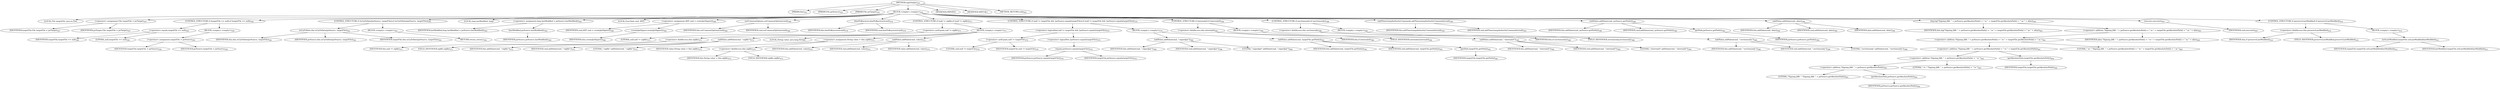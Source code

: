 digraph "signOneJar" {  
"499" [label = <(METHOD,signOneJar)<SUB>353</SUB>> ]
"32" [label = <(PARAM,this)<SUB>353</SUB>> ]
"500" [label = <(PARAM,File jarSource)<SUB>353</SUB>> ]
"501" [label = <(PARAM,File jarTarget)<SUB>353</SUB>> ]
"502" [label = <(BLOCK,&lt;empty&gt;,&lt;empty&gt;)<SUB>354</SUB>> ]
"503" [label = <(LOCAL,File targetFile: java.io.File)> ]
"504" [label = <(&lt;operator&gt;.assignment,File targetFile = jarTarget)<SUB>357</SUB>> ]
"505" [label = <(IDENTIFIER,targetFile,File targetFile = jarTarget)<SUB>357</SUB>> ]
"506" [label = <(IDENTIFIER,jarTarget,File targetFile = jarTarget)<SUB>357</SUB>> ]
"507" [label = <(CONTROL_STRUCTURE,if (targetFile == null),if (targetFile == null))<SUB>358</SUB>> ]
"508" [label = <(&lt;operator&gt;.equals,targetFile == null)<SUB>358</SUB>> ]
"509" [label = <(IDENTIFIER,targetFile,targetFile == null)<SUB>358</SUB>> ]
"510" [label = <(LITERAL,null,targetFile == null)<SUB>358</SUB>> ]
"511" [label = <(BLOCK,&lt;empty&gt;,&lt;empty&gt;)<SUB>358</SUB>> ]
"512" [label = <(&lt;operator&gt;.assignment,targetFile = jarSource)<SUB>359</SUB>> ]
"513" [label = <(IDENTIFIER,targetFile,targetFile = jarSource)<SUB>359</SUB>> ]
"514" [label = <(IDENTIFIER,jarSource,targetFile = jarSource)<SUB>359</SUB>> ]
"515" [label = <(CONTROL_STRUCTURE,if (isUpToDate(jarSource, targetFile)),if (isUpToDate(jarSource, targetFile)))<SUB>361</SUB>> ]
"516" [label = <(isUpToDate,this.isUpToDate(jarSource, targetFile))<SUB>361</SUB>> ]
"31" [label = <(IDENTIFIER,this,this.isUpToDate(jarSource, targetFile))<SUB>361</SUB>> ]
"517" [label = <(IDENTIFIER,jarSource,this.isUpToDate(jarSource, targetFile))<SUB>361</SUB>> ]
"518" [label = <(IDENTIFIER,targetFile,this.isUpToDate(jarSource, targetFile))<SUB>361</SUB>> ]
"519" [label = <(BLOCK,&lt;empty&gt;,&lt;empty&gt;)<SUB>361</SUB>> ]
"520" [label = <(RETURN,return;,return;)<SUB>362</SUB>> ]
"521" [label = <(LOCAL,long lastModified: long)> ]
"522" [label = <(&lt;operator&gt;.assignment,long lastModified = jarSource.lastModified())<SUB>365</SUB>> ]
"523" [label = <(IDENTIFIER,lastModified,long lastModified = jarSource.lastModified())<SUB>365</SUB>> ]
"524" [label = <(lastModified,jarSource.lastModified())<SUB>365</SUB>> ]
"525" [label = <(IDENTIFIER,jarSource,jarSource.lastModified())<SUB>365</SUB>> ]
"526" [label = <(LOCAL,ExecTask cmd: ANY)> ]
"527" [label = <(&lt;operator&gt;.assignment,ANY cmd = createJarSigner())<SUB>366</SUB>> ]
"528" [label = <(IDENTIFIER,cmd,ANY cmd = createJarSigner())<SUB>366</SUB>> ]
"529" [label = <(createJarSigner,createJarSigner())<SUB>366</SUB>> ]
"33" [label = <(IDENTIFIER,this,createJarSigner())<SUB>366</SUB>> ]
"530" [label = <(setCommonOptions,setCommonOptions(cmd))<SUB>368</SUB>> ]
"34" [label = <(IDENTIFIER,this,setCommonOptions(cmd))<SUB>368</SUB>> ]
"531" [label = <(IDENTIFIER,cmd,setCommonOptions(cmd))<SUB>368</SUB>> ]
"532" [label = <(bindToKeystore,bindToKeystore(cmd))<SUB>370</SUB>> ]
"35" [label = <(IDENTIFIER,this,bindToKeystore(cmd))<SUB>370</SUB>> ]
"533" [label = <(IDENTIFIER,cmd,bindToKeystore(cmd))<SUB>370</SUB>> ]
"534" [label = <(CONTROL_STRUCTURE,if (null != sigfile),if (null != sigfile))<SUB>371</SUB>> ]
"535" [label = <(&lt;operator&gt;.notEquals,null != sigfile)<SUB>371</SUB>> ]
"536" [label = <(LITERAL,null,null != sigfile)<SUB>371</SUB>> ]
"537" [label = <(&lt;operator&gt;.fieldAccess,this.sigfile)<SUB>371</SUB>> ]
"538" [label = <(IDENTIFIER,this,null != sigfile)<SUB>371</SUB>> ]
"539" [label = <(FIELD_IDENTIFIER,sigfile,sigfile)<SUB>371</SUB>> ]
"540" [label = <(BLOCK,&lt;empty&gt;,&lt;empty&gt;)<SUB>371</SUB>> ]
"541" [label = <(addValue,addValue(cmd, &quot;-sigfile&quot;))<SUB>372</SUB>> ]
"36" [label = <(IDENTIFIER,this,addValue(cmd, &quot;-sigfile&quot;))<SUB>372</SUB>> ]
"542" [label = <(IDENTIFIER,cmd,addValue(cmd, &quot;-sigfile&quot;))<SUB>372</SUB>> ]
"543" [label = <(LITERAL,&quot;-sigfile&quot;,addValue(cmd, &quot;-sigfile&quot;))<SUB>372</SUB>> ]
"544" [label = <(LOCAL,String value: java.lang.String)> ]
"545" [label = <(&lt;operator&gt;.assignment,String value = this.sigfile)<SUB>373</SUB>> ]
"546" [label = <(IDENTIFIER,value,String value = this.sigfile)<SUB>373</SUB>> ]
"547" [label = <(&lt;operator&gt;.fieldAccess,this.sigfile)<SUB>373</SUB>> ]
"37" [label = <(IDENTIFIER,this,String value = this.sigfile)<SUB>373</SUB>> ]
"548" [label = <(FIELD_IDENTIFIER,sigfile,sigfile)<SUB>373</SUB>> ]
"549" [label = <(addValue,addValue(cmd, value))<SUB>374</SUB>> ]
"38" [label = <(IDENTIFIER,this,addValue(cmd, value))<SUB>374</SUB>> ]
"550" [label = <(IDENTIFIER,cmd,addValue(cmd, value))<SUB>374</SUB>> ]
"551" [label = <(IDENTIFIER,value,addValue(cmd, value))<SUB>374</SUB>> ]
"552" [label = <(CONTROL_STRUCTURE,if (null != targetFile &amp;&amp; !jarSource.equals(targetFile)),if (null != targetFile &amp;&amp; !jarSource.equals(targetFile)))<SUB>379</SUB>> ]
"553" [label = <(&lt;operator&gt;.logicalAnd,null != targetFile &amp;&amp; !jarSource.equals(targetFile))<SUB>379</SUB>> ]
"554" [label = <(&lt;operator&gt;.notEquals,null != targetFile)<SUB>379</SUB>> ]
"555" [label = <(LITERAL,null,null != targetFile)<SUB>379</SUB>> ]
"556" [label = <(IDENTIFIER,targetFile,null != targetFile)<SUB>379</SUB>> ]
"557" [label = <(&lt;operator&gt;.logicalNot,!jarSource.equals(targetFile))<SUB>379</SUB>> ]
"558" [label = <(equals,jarSource.equals(targetFile))<SUB>379</SUB>> ]
"559" [label = <(IDENTIFIER,jarSource,jarSource.equals(targetFile))<SUB>379</SUB>> ]
"560" [label = <(IDENTIFIER,targetFile,jarSource.equals(targetFile))<SUB>379</SUB>> ]
"561" [label = <(BLOCK,&lt;empty&gt;,&lt;empty&gt;)<SUB>379</SUB>> ]
"562" [label = <(addValue,addValue(cmd, &quot;-signedjar&quot;))<SUB>380</SUB>> ]
"39" [label = <(IDENTIFIER,this,addValue(cmd, &quot;-signedjar&quot;))<SUB>380</SUB>> ]
"563" [label = <(IDENTIFIER,cmd,addValue(cmd, &quot;-signedjar&quot;))<SUB>380</SUB>> ]
"564" [label = <(LITERAL,&quot;-signedjar&quot;,addValue(cmd, &quot;-signedjar&quot;))<SUB>380</SUB>> ]
"565" [label = <(addValue,addValue(cmd, targetFile.getPath()))<SUB>381</SUB>> ]
"40" [label = <(IDENTIFIER,this,addValue(cmd, targetFile.getPath()))<SUB>381</SUB>> ]
"566" [label = <(IDENTIFIER,cmd,addValue(cmd, targetFile.getPath()))<SUB>381</SUB>> ]
"567" [label = <(getPath,targetFile.getPath())<SUB>381</SUB>> ]
"568" [label = <(IDENTIFIER,targetFile,targetFile.getPath())<SUB>381</SUB>> ]
"569" [label = <(CONTROL_STRUCTURE,if (internalsf),if (internalsf))<SUB>384</SUB>> ]
"570" [label = <(&lt;operator&gt;.fieldAccess,this.internalsf)<SUB>384</SUB>> ]
"571" [label = <(IDENTIFIER,this,if (internalsf))<SUB>384</SUB>> ]
"572" [label = <(FIELD_IDENTIFIER,internalsf,internalsf)<SUB>384</SUB>> ]
"573" [label = <(BLOCK,&lt;empty&gt;,&lt;empty&gt;)<SUB>384</SUB>> ]
"574" [label = <(addValue,addValue(cmd, &quot;-internalsf&quot;))<SUB>385</SUB>> ]
"41" [label = <(IDENTIFIER,this,addValue(cmd, &quot;-internalsf&quot;))<SUB>385</SUB>> ]
"575" [label = <(IDENTIFIER,cmd,addValue(cmd, &quot;-internalsf&quot;))<SUB>385</SUB>> ]
"576" [label = <(LITERAL,&quot;-internalsf&quot;,addValue(cmd, &quot;-internalsf&quot;))<SUB>385</SUB>> ]
"577" [label = <(CONTROL_STRUCTURE,if (sectionsonly),if (sectionsonly))<SUB>388</SUB>> ]
"578" [label = <(&lt;operator&gt;.fieldAccess,this.sectionsonly)<SUB>388</SUB>> ]
"579" [label = <(IDENTIFIER,this,if (sectionsonly))<SUB>388</SUB>> ]
"580" [label = <(FIELD_IDENTIFIER,sectionsonly,sectionsonly)<SUB>388</SUB>> ]
"581" [label = <(BLOCK,&lt;empty&gt;,&lt;empty&gt;)<SUB>388</SUB>> ]
"582" [label = <(addValue,addValue(cmd, &quot;-sectionsonly&quot;))<SUB>389</SUB>> ]
"42" [label = <(IDENTIFIER,this,addValue(cmd, &quot;-sectionsonly&quot;))<SUB>389</SUB>> ]
"583" [label = <(IDENTIFIER,cmd,addValue(cmd, &quot;-sectionsonly&quot;))<SUB>389</SUB>> ]
"584" [label = <(LITERAL,&quot;-sectionsonly&quot;,addValue(cmd, &quot;-sectionsonly&quot;))<SUB>389</SUB>> ]
"585" [label = <(addTimestampAuthorityCommands,addTimestampAuthorityCommands(cmd))<SUB>393</SUB>> ]
"43" [label = <(IDENTIFIER,this,addTimestampAuthorityCommands(cmd))<SUB>393</SUB>> ]
"586" [label = <(IDENTIFIER,cmd,addTimestampAuthorityCommands(cmd))<SUB>393</SUB>> ]
"587" [label = <(addValue,addValue(cmd, jarSource.getPath()))<SUB>396</SUB>> ]
"44" [label = <(IDENTIFIER,this,addValue(cmd, jarSource.getPath()))<SUB>396</SUB>> ]
"588" [label = <(IDENTIFIER,cmd,addValue(cmd, jarSource.getPath()))<SUB>396</SUB>> ]
"589" [label = <(getPath,jarSource.getPath())<SUB>396</SUB>> ]
"590" [label = <(IDENTIFIER,jarSource,jarSource.getPath())<SUB>396</SUB>> ]
"591" [label = <(addValue,addValue(cmd, alias))<SUB>399</SUB>> ]
"45" [label = <(IDENTIFIER,this,addValue(cmd, alias))<SUB>399</SUB>> ]
"592" [label = <(IDENTIFIER,cmd,addValue(cmd, alias))<SUB>399</SUB>> ]
"593" [label = <(IDENTIFIER,alias,addValue(cmd, alias))<SUB>399</SUB>> ]
"594" [label = <(log,log(&quot;Signing JAR: &quot; + jarSource.getAbsolutePath() + &quot; to &quot; + targetFile.getAbsolutePath() + &quot; as &quot; + alias))<SUB>401</SUB>> ]
"46" [label = <(IDENTIFIER,this,log(&quot;Signing JAR: &quot; + jarSource.getAbsolutePath() + &quot; to &quot; + targetFile.getAbsolutePath() + &quot; as &quot; + alias))<SUB>401</SUB>> ]
"595" [label = <(&lt;operator&gt;.addition,&quot;Signing JAR: &quot; + jarSource.getAbsolutePath() + &quot; to &quot; + targetFile.getAbsolutePath() + &quot; as &quot; + alias)<SUB>401</SUB>> ]
"596" [label = <(&lt;operator&gt;.addition,&quot;Signing JAR: &quot; + jarSource.getAbsolutePath() + &quot; to &quot; + targetFile.getAbsolutePath() + &quot; as &quot;)<SUB>401</SUB>> ]
"597" [label = <(&lt;operator&gt;.addition,&quot;Signing JAR: &quot; + jarSource.getAbsolutePath() + &quot; to &quot; + targetFile.getAbsolutePath())<SUB>401</SUB>> ]
"598" [label = <(&lt;operator&gt;.addition,&quot;Signing JAR: &quot; + jarSource.getAbsolutePath() + &quot; to &quot;)<SUB>401</SUB>> ]
"599" [label = <(&lt;operator&gt;.addition,&quot;Signing JAR: &quot; + jarSource.getAbsolutePath())<SUB>401</SUB>> ]
"600" [label = <(LITERAL,&quot;Signing JAR: &quot;,&quot;Signing JAR: &quot; + jarSource.getAbsolutePath())<SUB>401</SUB>> ]
"601" [label = <(getAbsolutePath,jarSource.getAbsolutePath())<SUB>402</SUB>> ]
"602" [label = <(IDENTIFIER,jarSource,jarSource.getAbsolutePath())<SUB>402</SUB>> ]
"603" [label = <(LITERAL,&quot; to &quot;,&quot;Signing JAR: &quot; + jarSource.getAbsolutePath() + &quot; to &quot;)<SUB>403</SUB>> ]
"604" [label = <(getAbsolutePath,targetFile.getAbsolutePath())<SUB>404</SUB>> ]
"605" [label = <(IDENTIFIER,targetFile,targetFile.getAbsolutePath())<SUB>404</SUB>> ]
"606" [label = <(LITERAL,&quot; as &quot;,&quot;Signing JAR: &quot; + jarSource.getAbsolutePath() + &quot; to &quot; + targetFile.getAbsolutePath() + &quot; as &quot;)<SUB>405</SUB>> ]
"607" [label = <(IDENTIFIER,alias,&quot;Signing JAR: &quot; + jarSource.getAbsolutePath() + &quot; to &quot; + targetFile.getAbsolutePath() + &quot; as &quot; + alias)<SUB>405</SUB>> ]
"608" [label = <(execute,execute())<SUB>407</SUB>> ]
"609" [label = <(IDENTIFIER,cmd,execute())<SUB>407</SUB>> ]
"610" [label = <(CONTROL_STRUCTURE,if (preserveLastModified),if (preserveLastModified))<SUB>410</SUB>> ]
"611" [label = <(&lt;operator&gt;.fieldAccess,this.preserveLastModified)<SUB>410</SUB>> ]
"612" [label = <(IDENTIFIER,this,if (preserveLastModified))<SUB>410</SUB>> ]
"613" [label = <(FIELD_IDENTIFIER,preserveLastModified,preserveLastModified)<SUB>410</SUB>> ]
"614" [label = <(BLOCK,&lt;empty&gt;,&lt;empty&gt;)<SUB>410</SUB>> ]
"615" [label = <(setLastModified,targetFile.setLastModified(lastModified))<SUB>411</SUB>> ]
"616" [label = <(IDENTIFIER,targetFile,targetFile.setLastModified(lastModified))<SUB>411</SUB>> ]
"617" [label = <(IDENTIFIER,lastModified,targetFile.setLastModified(lastModified))<SUB>411</SUB>> ]
"618" [label = <(MODIFIER,PRIVATE)> ]
"619" [label = <(MODIFIER,VIRTUAL)> ]
"620" [label = <(METHOD_RETURN,void)<SUB>353</SUB>> ]
  "499" -> "32" 
  "499" -> "500" 
  "499" -> "501" 
  "499" -> "502" 
  "499" -> "618" 
  "499" -> "619" 
  "499" -> "620" 
  "502" -> "503" 
  "502" -> "504" 
  "502" -> "507" 
  "502" -> "515" 
  "502" -> "521" 
  "502" -> "522" 
  "502" -> "526" 
  "502" -> "527" 
  "502" -> "530" 
  "502" -> "532" 
  "502" -> "534" 
  "502" -> "552" 
  "502" -> "569" 
  "502" -> "577" 
  "502" -> "585" 
  "502" -> "587" 
  "502" -> "591" 
  "502" -> "594" 
  "502" -> "608" 
  "502" -> "610" 
  "504" -> "505" 
  "504" -> "506" 
  "507" -> "508" 
  "507" -> "511" 
  "508" -> "509" 
  "508" -> "510" 
  "511" -> "512" 
  "512" -> "513" 
  "512" -> "514" 
  "515" -> "516" 
  "515" -> "519" 
  "516" -> "31" 
  "516" -> "517" 
  "516" -> "518" 
  "519" -> "520" 
  "522" -> "523" 
  "522" -> "524" 
  "524" -> "525" 
  "527" -> "528" 
  "527" -> "529" 
  "529" -> "33" 
  "530" -> "34" 
  "530" -> "531" 
  "532" -> "35" 
  "532" -> "533" 
  "534" -> "535" 
  "534" -> "540" 
  "535" -> "536" 
  "535" -> "537" 
  "537" -> "538" 
  "537" -> "539" 
  "540" -> "541" 
  "540" -> "544" 
  "540" -> "545" 
  "540" -> "549" 
  "541" -> "36" 
  "541" -> "542" 
  "541" -> "543" 
  "545" -> "546" 
  "545" -> "547" 
  "547" -> "37" 
  "547" -> "548" 
  "549" -> "38" 
  "549" -> "550" 
  "549" -> "551" 
  "552" -> "553" 
  "552" -> "561" 
  "553" -> "554" 
  "553" -> "557" 
  "554" -> "555" 
  "554" -> "556" 
  "557" -> "558" 
  "558" -> "559" 
  "558" -> "560" 
  "561" -> "562" 
  "561" -> "565" 
  "562" -> "39" 
  "562" -> "563" 
  "562" -> "564" 
  "565" -> "40" 
  "565" -> "566" 
  "565" -> "567" 
  "567" -> "568" 
  "569" -> "570" 
  "569" -> "573" 
  "570" -> "571" 
  "570" -> "572" 
  "573" -> "574" 
  "574" -> "41" 
  "574" -> "575" 
  "574" -> "576" 
  "577" -> "578" 
  "577" -> "581" 
  "578" -> "579" 
  "578" -> "580" 
  "581" -> "582" 
  "582" -> "42" 
  "582" -> "583" 
  "582" -> "584" 
  "585" -> "43" 
  "585" -> "586" 
  "587" -> "44" 
  "587" -> "588" 
  "587" -> "589" 
  "589" -> "590" 
  "591" -> "45" 
  "591" -> "592" 
  "591" -> "593" 
  "594" -> "46" 
  "594" -> "595" 
  "595" -> "596" 
  "595" -> "607" 
  "596" -> "597" 
  "596" -> "606" 
  "597" -> "598" 
  "597" -> "604" 
  "598" -> "599" 
  "598" -> "603" 
  "599" -> "600" 
  "599" -> "601" 
  "601" -> "602" 
  "604" -> "605" 
  "608" -> "609" 
  "610" -> "611" 
  "610" -> "614" 
  "611" -> "612" 
  "611" -> "613" 
  "614" -> "615" 
  "615" -> "616" 
  "615" -> "617" 
}
